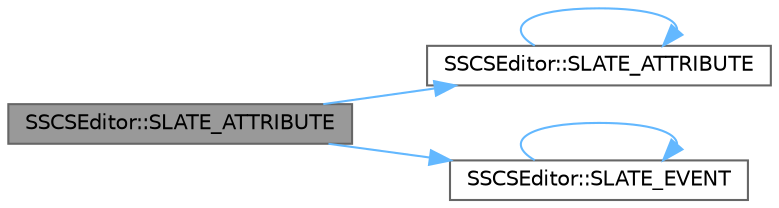digraph "SSCSEditor::SLATE_ATTRIBUTE"
{
 // INTERACTIVE_SVG=YES
 // LATEX_PDF_SIZE
  bgcolor="transparent";
  edge [fontname=Helvetica,fontsize=10,labelfontname=Helvetica,labelfontsize=10];
  node [fontname=Helvetica,fontsize=10,shape=box,height=0.2,width=0.4];
  rankdir="LR";
  Node1 [id="Node000001",label="SSCSEditor::SLATE_ATTRIBUTE",height=0.2,width=0.4,color="gray40", fillcolor="grey60", style="filled", fontcolor="black",tooltip=" "];
  Node1 -> Node2 [id="edge1_Node000001_Node000002",color="steelblue1",style="solid",tooltip=" "];
  Node2 [id="Node000002",label="SSCSEditor::SLATE_ATTRIBUTE",height=0.2,width=0.4,color="grey40", fillcolor="white", style="filled",URL="$d6/d83/classSSCSEditor.html#a9a17b26375c7d13bd6c53619ed720a4e",tooltip=" "];
  Node2 -> Node2 [id="edge2_Node000002_Node000002",color="steelblue1",style="solid",tooltip=" "];
  Node1 -> Node3 [id="edge3_Node000001_Node000003",color="steelblue1",style="solid",tooltip=" "];
  Node3 [id="Node000003",label="SSCSEditor::SLATE_EVENT",height=0.2,width=0.4,color="grey40", fillcolor="white", style="filled",URL="$d6/d83/classSSCSEditor.html#a9c232529660553f93953a6d464a8f703",tooltip=" "];
  Node3 -> Node3 [id="edge4_Node000003_Node000003",color="steelblue1",style="solid",tooltip=" "];
}

